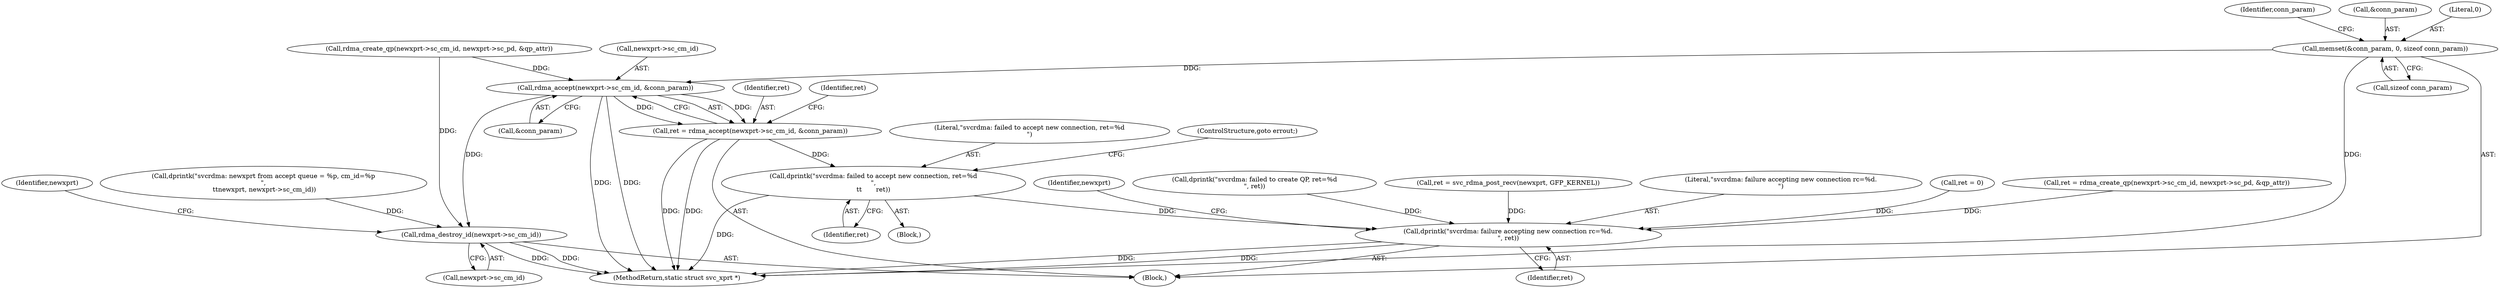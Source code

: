 digraph "0_linux_c70422f760c120480fee4de6c38804c72aa26bc1_44@API" {
"1000667" [label="(Call,memset(&conn_param, 0, sizeof conn_param))"];
"1000699" [label="(Call,rdma_accept(newxprt->sc_cm_id, &conn_param))"];
"1000697" [label="(Call,ret = rdma_accept(newxprt->sc_cm_id, &conn_param))"];
"1000708" [label="(Call,dprintk(\"svcrdma: failed to accept new connection, ret=%d\n\",\n\t\t       ret))"];
"1000784" [label="(Call,dprintk(\"svcrdma: failure accepting new connection rc=%d.\n\", ret))"];
"1000806" [label="(Call,rdma_destroy_id(newxprt->sc_cm_id))"];
"1000675" [label="(Identifier,conn_param)"];
"1000113" [label="(Block,)"];
"1000698" [label="(Identifier,ret)"];
"1000790" [label="(Identifier,newxprt)"];
"1000668" [label="(Call,&conn_param)"];
"1000520" [label="(Call,dprintk(\"svcrdma: failed to create QP, ret=%d\n\", ret))"];
"1000699" [label="(Call,rdma_accept(newxprt->sc_cm_id, &conn_param))"];
"1000784" [label="(Call,dprintk(\"svcrdma: failure accepting new connection rc=%d.\n\", ret))"];
"1000670" [label="(Literal,0)"];
"1000707" [label="(Block,)"];
"1000813" [label="(Identifier,newxprt)"];
"1000706" [label="(Identifier,ret)"];
"1000616" [label="(Call,ret = svc_rdma_post_recv(newxprt, GFP_KERNEL))"];
"1000785" [label="(Literal,\"svcrdma: failure accepting new connection rc=%d.\n\")"];
"1000710" [label="(Identifier,ret)"];
"1000709" [label="(Literal,\"svcrdma: failed to accept new connection, ret=%d\n\")"];
"1000806" [label="(Call,rdma_destroy_id(newxprt->sc_cm_id))"];
"1000126" [label="(Call,ret = 0)"];
"1000807" [label="(Call,newxprt->sc_cm_id)"];
"1000703" [label="(Call,&conn_param)"];
"1000786" [label="(Identifier,ret)"];
"1000671" [label="(Call,sizeof conn_param)"];
"1000700" [label="(Call,newxprt->sc_cm_id)"];
"1000506" [label="(Call,ret = rdma_create_qp(newxprt->sc_cm_id, newxprt->sc_pd, &qp_attr))"];
"1000178" [label="(Call,dprintk(\"svcrdma: newxprt from accept queue = %p, cm_id=%p\n\",\n \t\tnewxprt, newxprt->sc_cm_id))"];
"1000817" [label="(MethodReturn,static struct svc_xprt *)"];
"1000697" [label="(Call,ret = rdma_accept(newxprt->sc_cm_id, &conn_param))"];
"1000667" [label="(Call,memset(&conn_param, 0, sizeof conn_param))"];
"1000708" [label="(Call,dprintk(\"svcrdma: failed to accept new connection, ret=%d\n\",\n\t\t       ret))"];
"1000508" [label="(Call,rdma_create_qp(newxprt->sc_cm_id, newxprt->sc_pd, &qp_attr))"];
"1000711" [label="(ControlStructure,goto errout;)"];
"1000667" -> "1000113"  [label="AST: "];
"1000667" -> "1000671"  [label="CFG: "];
"1000668" -> "1000667"  [label="AST: "];
"1000670" -> "1000667"  [label="AST: "];
"1000671" -> "1000667"  [label="AST: "];
"1000675" -> "1000667"  [label="CFG: "];
"1000667" -> "1000817"  [label="DDG: "];
"1000667" -> "1000699"  [label="DDG: "];
"1000699" -> "1000697"  [label="AST: "];
"1000699" -> "1000703"  [label="CFG: "];
"1000700" -> "1000699"  [label="AST: "];
"1000703" -> "1000699"  [label="AST: "];
"1000697" -> "1000699"  [label="CFG: "];
"1000699" -> "1000817"  [label="DDG: "];
"1000699" -> "1000817"  [label="DDG: "];
"1000699" -> "1000697"  [label="DDG: "];
"1000699" -> "1000697"  [label="DDG: "];
"1000508" -> "1000699"  [label="DDG: "];
"1000699" -> "1000806"  [label="DDG: "];
"1000697" -> "1000113"  [label="AST: "];
"1000698" -> "1000697"  [label="AST: "];
"1000706" -> "1000697"  [label="CFG: "];
"1000697" -> "1000817"  [label="DDG: "];
"1000697" -> "1000817"  [label="DDG: "];
"1000697" -> "1000708"  [label="DDG: "];
"1000708" -> "1000707"  [label="AST: "];
"1000708" -> "1000710"  [label="CFG: "];
"1000709" -> "1000708"  [label="AST: "];
"1000710" -> "1000708"  [label="AST: "];
"1000711" -> "1000708"  [label="CFG: "];
"1000708" -> "1000817"  [label="DDG: "];
"1000708" -> "1000784"  [label="DDG: "];
"1000784" -> "1000113"  [label="AST: "];
"1000784" -> "1000786"  [label="CFG: "];
"1000785" -> "1000784"  [label="AST: "];
"1000786" -> "1000784"  [label="AST: "];
"1000790" -> "1000784"  [label="CFG: "];
"1000784" -> "1000817"  [label="DDG: "];
"1000784" -> "1000817"  [label="DDG: "];
"1000506" -> "1000784"  [label="DDG: "];
"1000126" -> "1000784"  [label="DDG: "];
"1000616" -> "1000784"  [label="DDG: "];
"1000520" -> "1000784"  [label="DDG: "];
"1000806" -> "1000113"  [label="AST: "];
"1000806" -> "1000807"  [label="CFG: "];
"1000807" -> "1000806"  [label="AST: "];
"1000813" -> "1000806"  [label="CFG: "];
"1000806" -> "1000817"  [label="DDG: "];
"1000806" -> "1000817"  [label="DDG: "];
"1000508" -> "1000806"  [label="DDG: "];
"1000178" -> "1000806"  [label="DDG: "];
}
